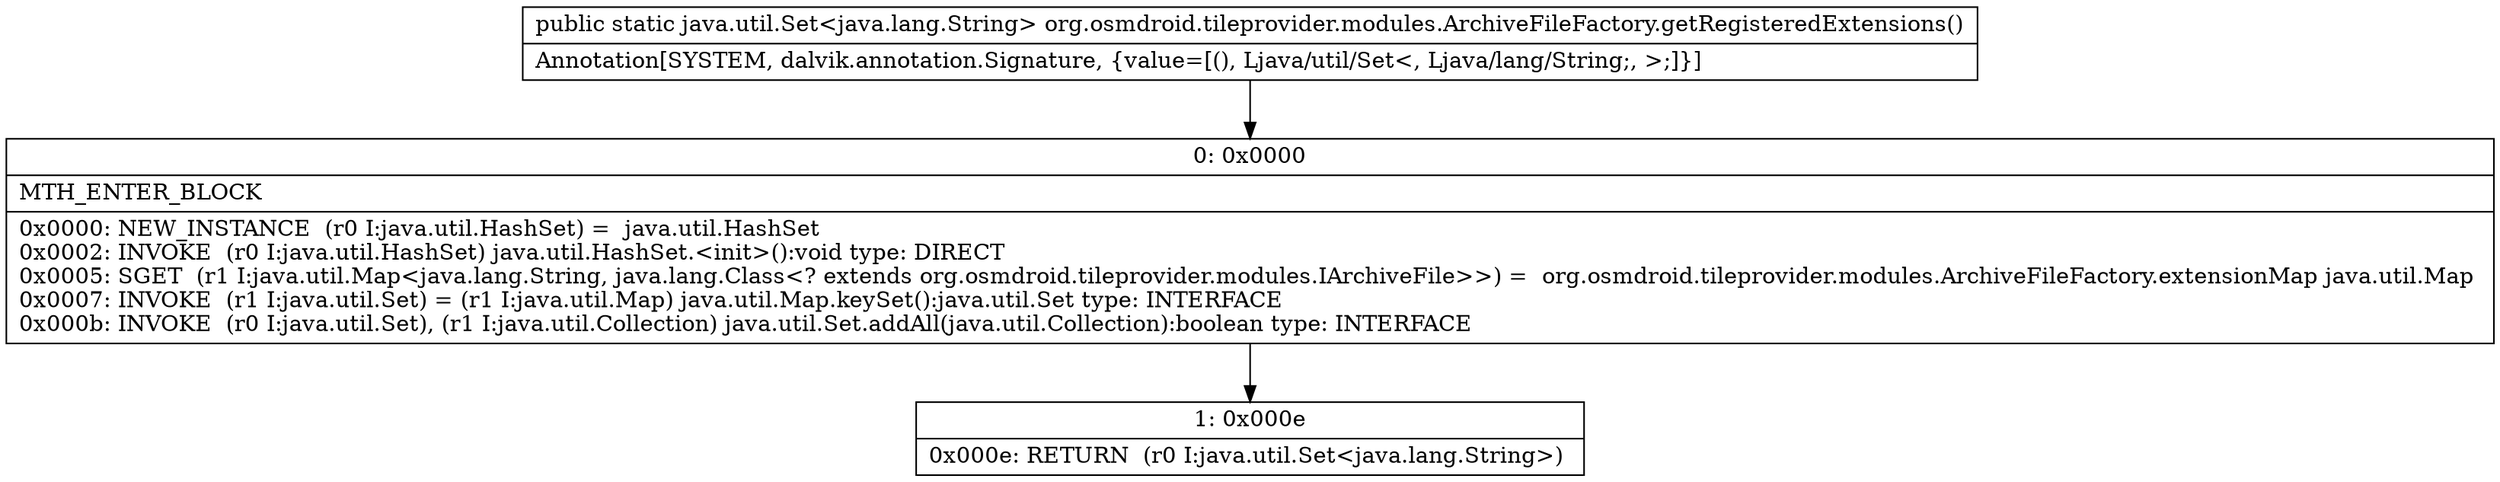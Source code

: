digraph "CFG fororg.osmdroid.tileprovider.modules.ArchiveFileFactory.getRegisteredExtensions()Ljava\/util\/Set;" {
Node_0 [shape=record,label="{0\:\ 0x0000|MTH_ENTER_BLOCK\l|0x0000: NEW_INSTANCE  (r0 I:java.util.HashSet) =  java.util.HashSet \l0x0002: INVOKE  (r0 I:java.util.HashSet) java.util.HashSet.\<init\>():void type: DIRECT \l0x0005: SGET  (r1 I:java.util.Map\<java.lang.String, java.lang.Class\<? extends org.osmdroid.tileprovider.modules.IArchiveFile\>\>) =  org.osmdroid.tileprovider.modules.ArchiveFileFactory.extensionMap java.util.Map \l0x0007: INVOKE  (r1 I:java.util.Set) = (r1 I:java.util.Map) java.util.Map.keySet():java.util.Set type: INTERFACE \l0x000b: INVOKE  (r0 I:java.util.Set), (r1 I:java.util.Collection) java.util.Set.addAll(java.util.Collection):boolean type: INTERFACE \l}"];
Node_1 [shape=record,label="{1\:\ 0x000e|0x000e: RETURN  (r0 I:java.util.Set\<java.lang.String\>) \l}"];
MethodNode[shape=record,label="{public static java.util.Set\<java.lang.String\> org.osmdroid.tileprovider.modules.ArchiveFileFactory.getRegisteredExtensions()  | Annotation[SYSTEM, dalvik.annotation.Signature, \{value=[(), Ljava\/util\/Set\<, Ljava\/lang\/String;, \>;]\}]\l}"];
MethodNode -> Node_0;
Node_0 -> Node_1;
}

